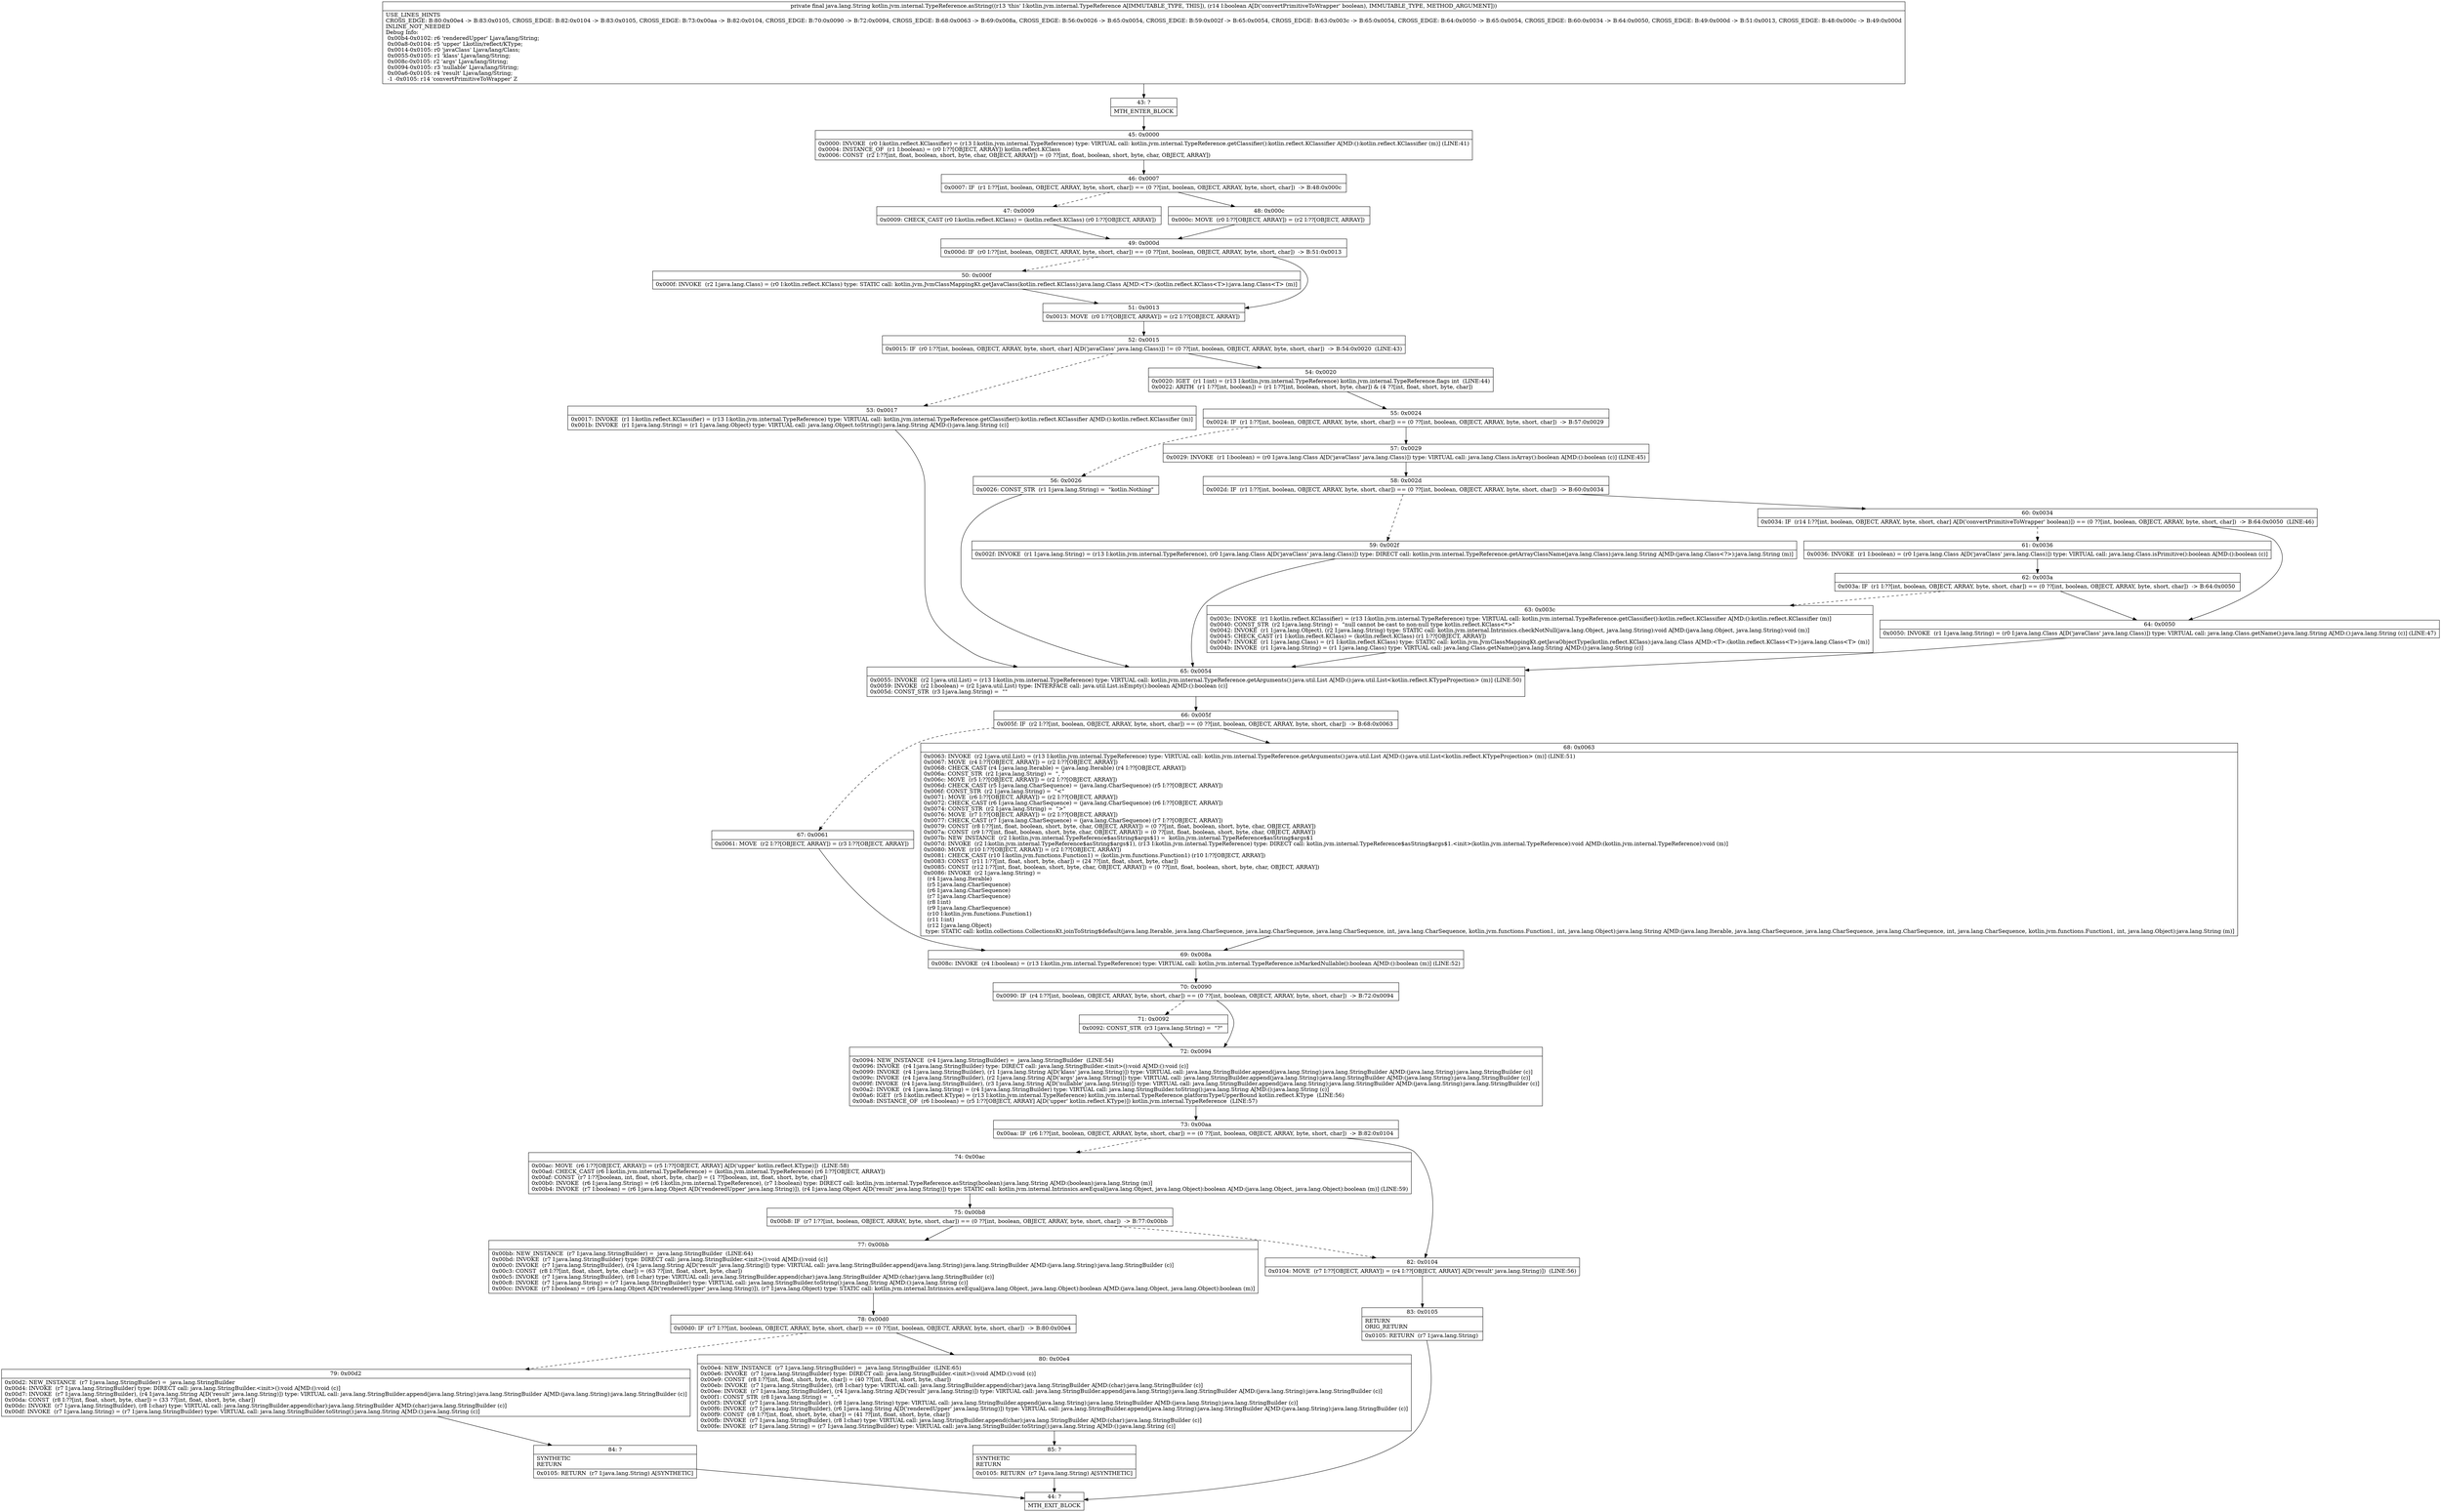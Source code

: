 digraph "CFG forkotlin.jvm.internal.TypeReference.asString(Z)Ljava\/lang\/String;" {
Node_43 [shape=record,label="{43\:\ ?|MTH_ENTER_BLOCK\l}"];
Node_45 [shape=record,label="{45\:\ 0x0000|0x0000: INVOKE  (r0 I:kotlin.reflect.KClassifier) = (r13 I:kotlin.jvm.internal.TypeReference) type: VIRTUAL call: kotlin.jvm.internal.TypeReference.getClassifier():kotlin.reflect.KClassifier A[MD:():kotlin.reflect.KClassifier (m)] (LINE:41)\l0x0004: INSTANCE_OF  (r1 I:boolean) = (r0 I:??[OBJECT, ARRAY]) kotlin.reflect.KClass \l0x0006: CONST  (r2 I:??[int, float, boolean, short, byte, char, OBJECT, ARRAY]) = (0 ??[int, float, boolean, short, byte, char, OBJECT, ARRAY]) \l}"];
Node_46 [shape=record,label="{46\:\ 0x0007|0x0007: IF  (r1 I:??[int, boolean, OBJECT, ARRAY, byte, short, char]) == (0 ??[int, boolean, OBJECT, ARRAY, byte, short, char])  \-\> B:48:0x000c \l}"];
Node_47 [shape=record,label="{47\:\ 0x0009|0x0009: CHECK_CAST (r0 I:kotlin.reflect.KClass) = (kotlin.reflect.KClass) (r0 I:??[OBJECT, ARRAY]) \l}"];
Node_49 [shape=record,label="{49\:\ 0x000d|0x000d: IF  (r0 I:??[int, boolean, OBJECT, ARRAY, byte, short, char]) == (0 ??[int, boolean, OBJECT, ARRAY, byte, short, char])  \-\> B:51:0x0013 \l}"];
Node_50 [shape=record,label="{50\:\ 0x000f|0x000f: INVOKE  (r2 I:java.lang.Class) = (r0 I:kotlin.reflect.KClass) type: STATIC call: kotlin.jvm.JvmClassMappingKt.getJavaClass(kotlin.reflect.KClass):java.lang.Class A[MD:\<T\>:(kotlin.reflect.KClass\<T\>):java.lang.Class\<T\> (m)]\l}"];
Node_51 [shape=record,label="{51\:\ 0x0013|0x0013: MOVE  (r0 I:??[OBJECT, ARRAY]) = (r2 I:??[OBJECT, ARRAY]) \l}"];
Node_52 [shape=record,label="{52\:\ 0x0015|0x0015: IF  (r0 I:??[int, boolean, OBJECT, ARRAY, byte, short, char] A[D('javaClass' java.lang.Class)]) != (0 ??[int, boolean, OBJECT, ARRAY, byte, short, char])  \-\> B:54:0x0020  (LINE:43)\l}"];
Node_53 [shape=record,label="{53\:\ 0x0017|0x0017: INVOKE  (r1 I:kotlin.reflect.KClassifier) = (r13 I:kotlin.jvm.internal.TypeReference) type: VIRTUAL call: kotlin.jvm.internal.TypeReference.getClassifier():kotlin.reflect.KClassifier A[MD:():kotlin.reflect.KClassifier (m)]\l0x001b: INVOKE  (r1 I:java.lang.String) = (r1 I:java.lang.Object) type: VIRTUAL call: java.lang.Object.toString():java.lang.String A[MD:():java.lang.String (c)]\l}"];
Node_65 [shape=record,label="{65\:\ 0x0054|0x0055: INVOKE  (r2 I:java.util.List) = (r13 I:kotlin.jvm.internal.TypeReference) type: VIRTUAL call: kotlin.jvm.internal.TypeReference.getArguments():java.util.List A[MD:():java.util.List\<kotlin.reflect.KTypeProjection\> (m)] (LINE:50)\l0x0059: INVOKE  (r2 I:boolean) = (r2 I:java.util.List) type: INTERFACE call: java.util.List.isEmpty():boolean A[MD:():boolean (c)]\l0x005d: CONST_STR  (r3 I:java.lang.String) =  \"\" \l}"];
Node_66 [shape=record,label="{66\:\ 0x005f|0x005f: IF  (r2 I:??[int, boolean, OBJECT, ARRAY, byte, short, char]) == (0 ??[int, boolean, OBJECT, ARRAY, byte, short, char])  \-\> B:68:0x0063 \l}"];
Node_67 [shape=record,label="{67\:\ 0x0061|0x0061: MOVE  (r2 I:??[OBJECT, ARRAY]) = (r3 I:??[OBJECT, ARRAY]) \l}"];
Node_69 [shape=record,label="{69\:\ 0x008a|0x008c: INVOKE  (r4 I:boolean) = (r13 I:kotlin.jvm.internal.TypeReference) type: VIRTUAL call: kotlin.jvm.internal.TypeReference.isMarkedNullable():boolean A[MD:():boolean (m)] (LINE:52)\l}"];
Node_70 [shape=record,label="{70\:\ 0x0090|0x0090: IF  (r4 I:??[int, boolean, OBJECT, ARRAY, byte, short, char]) == (0 ??[int, boolean, OBJECT, ARRAY, byte, short, char])  \-\> B:72:0x0094 \l}"];
Node_71 [shape=record,label="{71\:\ 0x0092|0x0092: CONST_STR  (r3 I:java.lang.String) =  \"?\" \l}"];
Node_72 [shape=record,label="{72\:\ 0x0094|0x0094: NEW_INSTANCE  (r4 I:java.lang.StringBuilder) =  java.lang.StringBuilder  (LINE:54)\l0x0096: INVOKE  (r4 I:java.lang.StringBuilder) type: DIRECT call: java.lang.StringBuilder.\<init\>():void A[MD:():void (c)]\l0x0099: INVOKE  (r4 I:java.lang.StringBuilder), (r1 I:java.lang.String A[D('klass' java.lang.String)]) type: VIRTUAL call: java.lang.StringBuilder.append(java.lang.String):java.lang.StringBuilder A[MD:(java.lang.String):java.lang.StringBuilder (c)]\l0x009c: INVOKE  (r4 I:java.lang.StringBuilder), (r2 I:java.lang.String A[D('args' java.lang.String)]) type: VIRTUAL call: java.lang.StringBuilder.append(java.lang.String):java.lang.StringBuilder A[MD:(java.lang.String):java.lang.StringBuilder (c)]\l0x009f: INVOKE  (r4 I:java.lang.StringBuilder), (r3 I:java.lang.String A[D('nullable' java.lang.String)]) type: VIRTUAL call: java.lang.StringBuilder.append(java.lang.String):java.lang.StringBuilder A[MD:(java.lang.String):java.lang.StringBuilder (c)]\l0x00a2: INVOKE  (r4 I:java.lang.String) = (r4 I:java.lang.StringBuilder) type: VIRTUAL call: java.lang.StringBuilder.toString():java.lang.String A[MD:():java.lang.String (c)]\l0x00a6: IGET  (r5 I:kotlin.reflect.KType) = (r13 I:kotlin.jvm.internal.TypeReference) kotlin.jvm.internal.TypeReference.platformTypeUpperBound kotlin.reflect.KType  (LINE:56)\l0x00a8: INSTANCE_OF  (r6 I:boolean) = (r5 I:??[OBJECT, ARRAY] A[D('upper' kotlin.reflect.KType)]) kotlin.jvm.internal.TypeReference  (LINE:57)\l}"];
Node_73 [shape=record,label="{73\:\ 0x00aa|0x00aa: IF  (r6 I:??[int, boolean, OBJECT, ARRAY, byte, short, char]) == (0 ??[int, boolean, OBJECT, ARRAY, byte, short, char])  \-\> B:82:0x0104 \l}"];
Node_74 [shape=record,label="{74\:\ 0x00ac|0x00ac: MOVE  (r6 I:??[OBJECT, ARRAY]) = (r5 I:??[OBJECT, ARRAY] A[D('upper' kotlin.reflect.KType)])  (LINE:58)\l0x00ad: CHECK_CAST (r6 I:kotlin.jvm.internal.TypeReference) = (kotlin.jvm.internal.TypeReference) (r6 I:??[OBJECT, ARRAY]) \l0x00af: CONST  (r7 I:??[boolean, int, float, short, byte, char]) = (1 ??[boolean, int, float, short, byte, char]) \l0x00b0: INVOKE  (r6 I:java.lang.String) = (r6 I:kotlin.jvm.internal.TypeReference), (r7 I:boolean) type: DIRECT call: kotlin.jvm.internal.TypeReference.asString(boolean):java.lang.String A[MD:(boolean):java.lang.String (m)]\l0x00b4: INVOKE  (r7 I:boolean) = (r6 I:java.lang.Object A[D('renderedUpper' java.lang.String)]), (r4 I:java.lang.Object A[D('result' java.lang.String)]) type: STATIC call: kotlin.jvm.internal.Intrinsics.areEqual(java.lang.Object, java.lang.Object):boolean A[MD:(java.lang.Object, java.lang.Object):boolean (m)] (LINE:59)\l}"];
Node_75 [shape=record,label="{75\:\ 0x00b8|0x00b8: IF  (r7 I:??[int, boolean, OBJECT, ARRAY, byte, short, char]) == (0 ??[int, boolean, OBJECT, ARRAY, byte, short, char])  \-\> B:77:0x00bb \l}"];
Node_77 [shape=record,label="{77\:\ 0x00bb|0x00bb: NEW_INSTANCE  (r7 I:java.lang.StringBuilder) =  java.lang.StringBuilder  (LINE:64)\l0x00bd: INVOKE  (r7 I:java.lang.StringBuilder) type: DIRECT call: java.lang.StringBuilder.\<init\>():void A[MD:():void (c)]\l0x00c0: INVOKE  (r7 I:java.lang.StringBuilder), (r4 I:java.lang.String A[D('result' java.lang.String)]) type: VIRTUAL call: java.lang.StringBuilder.append(java.lang.String):java.lang.StringBuilder A[MD:(java.lang.String):java.lang.StringBuilder (c)]\l0x00c3: CONST  (r8 I:??[int, float, short, byte, char]) = (63 ??[int, float, short, byte, char]) \l0x00c5: INVOKE  (r7 I:java.lang.StringBuilder), (r8 I:char) type: VIRTUAL call: java.lang.StringBuilder.append(char):java.lang.StringBuilder A[MD:(char):java.lang.StringBuilder (c)]\l0x00c8: INVOKE  (r7 I:java.lang.String) = (r7 I:java.lang.StringBuilder) type: VIRTUAL call: java.lang.StringBuilder.toString():java.lang.String A[MD:():java.lang.String (c)]\l0x00cc: INVOKE  (r7 I:boolean) = (r6 I:java.lang.Object A[D('renderedUpper' java.lang.String)]), (r7 I:java.lang.Object) type: STATIC call: kotlin.jvm.internal.Intrinsics.areEqual(java.lang.Object, java.lang.Object):boolean A[MD:(java.lang.Object, java.lang.Object):boolean (m)]\l}"];
Node_78 [shape=record,label="{78\:\ 0x00d0|0x00d0: IF  (r7 I:??[int, boolean, OBJECT, ARRAY, byte, short, char]) == (0 ??[int, boolean, OBJECT, ARRAY, byte, short, char])  \-\> B:80:0x00e4 \l}"];
Node_79 [shape=record,label="{79\:\ 0x00d2|0x00d2: NEW_INSTANCE  (r7 I:java.lang.StringBuilder) =  java.lang.StringBuilder \l0x00d4: INVOKE  (r7 I:java.lang.StringBuilder) type: DIRECT call: java.lang.StringBuilder.\<init\>():void A[MD:():void (c)]\l0x00d7: INVOKE  (r7 I:java.lang.StringBuilder), (r4 I:java.lang.String A[D('result' java.lang.String)]) type: VIRTUAL call: java.lang.StringBuilder.append(java.lang.String):java.lang.StringBuilder A[MD:(java.lang.String):java.lang.StringBuilder (c)]\l0x00da: CONST  (r8 I:??[int, float, short, byte, char]) = (33 ??[int, float, short, byte, char]) \l0x00dc: INVOKE  (r7 I:java.lang.StringBuilder), (r8 I:char) type: VIRTUAL call: java.lang.StringBuilder.append(char):java.lang.StringBuilder A[MD:(char):java.lang.StringBuilder (c)]\l0x00df: INVOKE  (r7 I:java.lang.String) = (r7 I:java.lang.StringBuilder) type: VIRTUAL call: java.lang.StringBuilder.toString():java.lang.String A[MD:():java.lang.String (c)]\l}"];
Node_84 [shape=record,label="{84\:\ ?|SYNTHETIC\lRETURN\l|0x0105: RETURN  (r7 I:java.lang.String) A[SYNTHETIC]\l}"];
Node_44 [shape=record,label="{44\:\ ?|MTH_EXIT_BLOCK\l}"];
Node_80 [shape=record,label="{80\:\ 0x00e4|0x00e4: NEW_INSTANCE  (r7 I:java.lang.StringBuilder) =  java.lang.StringBuilder  (LINE:65)\l0x00e6: INVOKE  (r7 I:java.lang.StringBuilder) type: DIRECT call: java.lang.StringBuilder.\<init\>():void A[MD:():void (c)]\l0x00e9: CONST  (r8 I:??[int, float, short, byte, char]) = (40 ??[int, float, short, byte, char]) \l0x00eb: INVOKE  (r7 I:java.lang.StringBuilder), (r8 I:char) type: VIRTUAL call: java.lang.StringBuilder.append(char):java.lang.StringBuilder A[MD:(char):java.lang.StringBuilder (c)]\l0x00ee: INVOKE  (r7 I:java.lang.StringBuilder), (r4 I:java.lang.String A[D('result' java.lang.String)]) type: VIRTUAL call: java.lang.StringBuilder.append(java.lang.String):java.lang.StringBuilder A[MD:(java.lang.String):java.lang.StringBuilder (c)]\l0x00f1: CONST_STR  (r8 I:java.lang.String) =  \"..\" \l0x00f3: INVOKE  (r7 I:java.lang.StringBuilder), (r8 I:java.lang.String) type: VIRTUAL call: java.lang.StringBuilder.append(java.lang.String):java.lang.StringBuilder A[MD:(java.lang.String):java.lang.StringBuilder (c)]\l0x00f6: INVOKE  (r7 I:java.lang.StringBuilder), (r6 I:java.lang.String A[D('renderedUpper' java.lang.String)]) type: VIRTUAL call: java.lang.StringBuilder.append(java.lang.String):java.lang.StringBuilder A[MD:(java.lang.String):java.lang.StringBuilder (c)]\l0x00f9: CONST  (r8 I:??[int, float, short, byte, char]) = (41 ??[int, float, short, byte, char]) \l0x00fb: INVOKE  (r7 I:java.lang.StringBuilder), (r8 I:char) type: VIRTUAL call: java.lang.StringBuilder.append(char):java.lang.StringBuilder A[MD:(char):java.lang.StringBuilder (c)]\l0x00fe: INVOKE  (r7 I:java.lang.String) = (r7 I:java.lang.StringBuilder) type: VIRTUAL call: java.lang.StringBuilder.toString():java.lang.String A[MD:():java.lang.String (c)]\l}"];
Node_85 [shape=record,label="{85\:\ ?|SYNTHETIC\lRETURN\l|0x0105: RETURN  (r7 I:java.lang.String) A[SYNTHETIC]\l}"];
Node_82 [shape=record,label="{82\:\ 0x0104|0x0104: MOVE  (r7 I:??[OBJECT, ARRAY]) = (r4 I:??[OBJECT, ARRAY] A[D('result' java.lang.String)])  (LINE:56)\l}"];
Node_83 [shape=record,label="{83\:\ 0x0105|RETURN\lORIG_RETURN\l|0x0105: RETURN  (r7 I:java.lang.String) \l}"];
Node_68 [shape=record,label="{68\:\ 0x0063|0x0063: INVOKE  (r2 I:java.util.List) = (r13 I:kotlin.jvm.internal.TypeReference) type: VIRTUAL call: kotlin.jvm.internal.TypeReference.getArguments():java.util.List A[MD:():java.util.List\<kotlin.reflect.KTypeProjection\> (m)] (LINE:51)\l0x0067: MOVE  (r4 I:??[OBJECT, ARRAY]) = (r2 I:??[OBJECT, ARRAY]) \l0x0068: CHECK_CAST (r4 I:java.lang.Iterable) = (java.lang.Iterable) (r4 I:??[OBJECT, ARRAY]) \l0x006a: CONST_STR  (r2 I:java.lang.String) =  \", \" \l0x006c: MOVE  (r5 I:??[OBJECT, ARRAY]) = (r2 I:??[OBJECT, ARRAY]) \l0x006d: CHECK_CAST (r5 I:java.lang.CharSequence) = (java.lang.CharSequence) (r5 I:??[OBJECT, ARRAY]) \l0x006f: CONST_STR  (r2 I:java.lang.String) =  \"\<\" \l0x0071: MOVE  (r6 I:??[OBJECT, ARRAY]) = (r2 I:??[OBJECT, ARRAY]) \l0x0072: CHECK_CAST (r6 I:java.lang.CharSequence) = (java.lang.CharSequence) (r6 I:??[OBJECT, ARRAY]) \l0x0074: CONST_STR  (r2 I:java.lang.String) =  \"\>\" \l0x0076: MOVE  (r7 I:??[OBJECT, ARRAY]) = (r2 I:??[OBJECT, ARRAY]) \l0x0077: CHECK_CAST (r7 I:java.lang.CharSequence) = (java.lang.CharSequence) (r7 I:??[OBJECT, ARRAY]) \l0x0079: CONST  (r8 I:??[int, float, boolean, short, byte, char, OBJECT, ARRAY]) = (0 ??[int, float, boolean, short, byte, char, OBJECT, ARRAY]) \l0x007a: CONST  (r9 I:??[int, float, boolean, short, byte, char, OBJECT, ARRAY]) = (0 ??[int, float, boolean, short, byte, char, OBJECT, ARRAY]) \l0x007b: NEW_INSTANCE  (r2 I:kotlin.jvm.internal.TypeReference$asString$args$1) =  kotlin.jvm.internal.TypeReference$asString$args$1 \l0x007d: INVOKE  (r2 I:kotlin.jvm.internal.TypeReference$asString$args$1), (r13 I:kotlin.jvm.internal.TypeReference) type: DIRECT call: kotlin.jvm.internal.TypeReference$asString$args$1.\<init\>(kotlin.jvm.internal.TypeReference):void A[MD:(kotlin.jvm.internal.TypeReference):void (m)]\l0x0080: MOVE  (r10 I:??[OBJECT, ARRAY]) = (r2 I:??[OBJECT, ARRAY]) \l0x0081: CHECK_CAST (r10 I:kotlin.jvm.functions.Function1) = (kotlin.jvm.functions.Function1) (r10 I:??[OBJECT, ARRAY]) \l0x0083: CONST  (r11 I:??[int, float, short, byte, char]) = (24 ??[int, float, short, byte, char]) \l0x0085: CONST  (r12 I:??[int, float, boolean, short, byte, char, OBJECT, ARRAY]) = (0 ??[int, float, boolean, short, byte, char, OBJECT, ARRAY]) \l0x0086: INVOKE  (r2 I:java.lang.String) = \l  (r4 I:java.lang.Iterable)\l  (r5 I:java.lang.CharSequence)\l  (r6 I:java.lang.CharSequence)\l  (r7 I:java.lang.CharSequence)\l  (r8 I:int)\l  (r9 I:java.lang.CharSequence)\l  (r10 I:kotlin.jvm.functions.Function1)\l  (r11 I:int)\l  (r12 I:java.lang.Object)\l type: STATIC call: kotlin.collections.CollectionsKt.joinToString$default(java.lang.Iterable, java.lang.CharSequence, java.lang.CharSequence, java.lang.CharSequence, int, java.lang.CharSequence, kotlin.jvm.functions.Function1, int, java.lang.Object):java.lang.String A[MD:(java.lang.Iterable, java.lang.CharSequence, java.lang.CharSequence, java.lang.CharSequence, int, java.lang.CharSequence, kotlin.jvm.functions.Function1, int, java.lang.Object):java.lang.String (m)]\l}"];
Node_54 [shape=record,label="{54\:\ 0x0020|0x0020: IGET  (r1 I:int) = (r13 I:kotlin.jvm.internal.TypeReference) kotlin.jvm.internal.TypeReference.flags int  (LINE:44)\l0x0022: ARITH  (r1 I:??[int, boolean]) = (r1 I:??[int, boolean, short, byte, char]) & (4 ??[int, float, short, byte, char]) \l}"];
Node_55 [shape=record,label="{55\:\ 0x0024|0x0024: IF  (r1 I:??[int, boolean, OBJECT, ARRAY, byte, short, char]) == (0 ??[int, boolean, OBJECT, ARRAY, byte, short, char])  \-\> B:57:0x0029 \l}"];
Node_56 [shape=record,label="{56\:\ 0x0026|0x0026: CONST_STR  (r1 I:java.lang.String) =  \"kotlin.Nothing\" \l}"];
Node_57 [shape=record,label="{57\:\ 0x0029|0x0029: INVOKE  (r1 I:boolean) = (r0 I:java.lang.Class A[D('javaClass' java.lang.Class)]) type: VIRTUAL call: java.lang.Class.isArray():boolean A[MD:():boolean (c)] (LINE:45)\l}"];
Node_58 [shape=record,label="{58\:\ 0x002d|0x002d: IF  (r1 I:??[int, boolean, OBJECT, ARRAY, byte, short, char]) == (0 ??[int, boolean, OBJECT, ARRAY, byte, short, char])  \-\> B:60:0x0034 \l}"];
Node_59 [shape=record,label="{59\:\ 0x002f|0x002f: INVOKE  (r1 I:java.lang.String) = (r13 I:kotlin.jvm.internal.TypeReference), (r0 I:java.lang.Class A[D('javaClass' java.lang.Class)]) type: DIRECT call: kotlin.jvm.internal.TypeReference.getArrayClassName(java.lang.Class):java.lang.String A[MD:(java.lang.Class\<?\>):java.lang.String (m)]\l}"];
Node_60 [shape=record,label="{60\:\ 0x0034|0x0034: IF  (r14 I:??[int, boolean, OBJECT, ARRAY, byte, short, char] A[D('convertPrimitiveToWrapper' boolean)]) == (0 ??[int, boolean, OBJECT, ARRAY, byte, short, char])  \-\> B:64:0x0050  (LINE:46)\l}"];
Node_61 [shape=record,label="{61\:\ 0x0036|0x0036: INVOKE  (r1 I:boolean) = (r0 I:java.lang.Class A[D('javaClass' java.lang.Class)]) type: VIRTUAL call: java.lang.Class.isPrimitive():boolean A[MD:():boolean (c)]\l}"];
Node_62 [shape=record,label="{62\:\ 0x003a|0x003a: IF  (r1 I:??[int, boolean, OBJECT, ARRAY, byte, short, char]) == (0 ??[int, boolean, OBJECT, ARRAY, byte, short, char])  \-\> B:64:0x0050 \l}"];
Node_63 [shape=record,label="{63\:\ 0x003c|0x003c: INVOKE  (r1 I:kotlin.reflect.KClassifier) = (r13 I:kotlin.jvm.internal.TypeReference) type: VIRTUAL call: kotlin.jvm.internal.TypeReference.getClassifier():kotlin.reflect.KClassifier A[MD:():kotlin.reflect.KClassifier (m)]\l0x0040: CONST_STR  (r2 I:java.lang.String) =  \"null cannot be cast to non\-null type kotlin.reflect.KClass\<*\>\" \l0x0042: INVOKE  (r1 I:java.lang.Object), (r2 I:java.lang.String) type: STATIC call: kotlin.jvm.internal.Intrinsics.checkNotNull(java.lang.Object, java.lang.String):void A[MD:(java.lang.Object, java.lang.String):void (m)]\l0x0045: CHECK_CAST (r1 I:kotlin.reflect.KClass) = (kotlin.reflect.KClass) (r1 I:??[OBJECT, ARRAY]) \l0x0047: INVOKE  (r1 I:java.lang.Class) = (r1 I:kotlin.reflect.KClass) type: STATIC call: kotlin.jvm.JvmClassMappingKt.getJavaObjectType(kotlin.reflect.KClass):java.lang.Class A[MD:\<T\>:(kotlin.reflect.KClass\<T\>):java.lang.Class\<T\> (m)]\l0x004b: INVOKE  (r1 I:java.lang.String) = (r1 I:java.lang.Class) type: VIRTUAL call: java.lang.Class.getName():java.lang.String A[MD:():java.lang.String (c)]\l}"];
Node_64 [shape=record,label="{64\:\ 0x0050|0x0050: INVOKE  (r1 I:java.lang.String) = (r0 I:java.lang.Class A[D('javaClass' java.lang.Class)]) type: VIRTUAL call: java.lang.Class.getName():java.lang.String A[MD:():java.lang.String (c)] (LINE:47)\l}"];
Node_48 [shape=record,label="{48\:\ 0x000c|0x000c: MOVE  (r0 I:??[OBJECT, ARRAY]) = (r2 I:??[OBJECT, ARRAY]) \l}"];
MethodNode[shape=record,label="{private final java.lang.String kotlin.jvm.internal.TypeReference.asString((r13 'this' I:kotlin.jvm.internal.TypeReference A[IMMUTABLE_TYPE, THIS]), (r14 I:boolean A[D('convertPrimitiveToWrapper' boolean), IMMUTABLE_TYPE, METHOD_ARGUMENT]))  | USE_LINES_HINTS\lCROSS_EDGE: B:80:0x00e4 \-\> B:83:0x0105, CROSS_EDGE: B:82:0x0104 \-\> B:83:0x0105, CROSS_EDGE: B:73:0x00aa \-\> B:82:0x0104, CROSS_EDGE: B:70:0x0090 \-\> B:72:0x0094, CROSS_EDGE: B:68:0x0063 \-\> B:69:0x008a, CROSS_EDGE: B:56:0x0026 \-\> B:65:0x0054, CROSS_EDGE: B:59:0x002f \-\> B:65:0x0054, CROSS_EDGE: B:63:0x003c \-\> B:65:0x0054, CROSS_EDGE: B:64:0x0050 \-\> B:65:0x0054, CROSS_EDGE: B:60:0x0034 \-\> B:64:0x0050, CROSS_EDGE: B:49:0x000d \-\> B:51:0x0013, CROSS_EDGE: B:48:0x000c \-\> B:49:0x000d\lINLINE_NOT_NEEDED\lDebug Info:\l  0x00b4\-0x0102: r6 'renderedUpper' Ljava\/lang\/String;\l  0x00a8\-0x0104: r5 'upper' Lkotlin\/reflect\/KType;\l  0x0014\-0x0105: r0 'javaClass' Ljava\/lang\/Class;\l  0x0055\-0x0105: r1 'klass' Ljava\/lang\/String;\l  0x008c\-0x0105: r2 'args' Ljava\/lang\/String;\l  0x0094\-0x0105: r3 'nullable' Ljava\/lang\/String;\l  0x00a6\-0x0105: r4 'result' Ljava\/lang\/String;\l  \-1 \-0x0105: r14 'convertPrimitiveToWrapper' Z\l}"];
MethodNode -> Node_43;Node_43 -> Node_45;
Node_45 -> Node_46;
Node_46 -> Node_47[style=dashed];
Node_46 -> Node_48;
Node_47 -> Node_49;
Node_49 -> Node_50[style=dashed];
Node_49 -> Node_51;
Node_50 -> Node_51;
Node_51 -> Node_52;
Node_52 -> Node_53[style=dashed];
Node_52 -> Node_54;
Node_53 -> Node_65;
Node_65 -> Node_66;
Node_66 -> Node_67[style=dashed];
Node_66 -> Node_68;
Node_67 -> Node_69;
Node_69 -> Node_70;
Node_70 -> Node_71[style=dashed];
Node_70 -> Node_72;
Node_71 -> Node_72;
Node_72 -> Node_73;
Node_73 -> Node_74[style=dashed];
Node_73 -> Node_82;
Node_74 -> Node_75;
Node_75 -> Node_77;
Node_75 -> Node_82[style=dashed];
Node_77 -> Node_78;
Node_78 -> Node_79[style=dashed];
Node_78 -> Node_80;
Node_79 -> Node_84;
Node_84 -> Node_44;
Node_80 -> Node_85;
Node_85 -> Node_44;
Node_82 -> Node_83;
Node_83 -> Node_44;
Node_68 -> Node_69;
Node_54 -> Node_55;
Node_55 -> Node_56[style=dashed];
Node_55 -> Node_57;
Node_56 -> Node_65;
Node_57 -> Node_58;
Node_58 -> Node_59[style=dashed];
Node_58 -> Node_60;
Node_59 -> Node_65;
Node_60 -> Node_61[style=dashed];
Node_60 -> Node_64;
Node_61 -> Node_62;
Node_62 -> Node_63[style=dashed];
Node_62 -> Node_64;
Node_63 -> Node_65;
Node_64 -> Node_65;
Node_48 -> Node_49;
}

